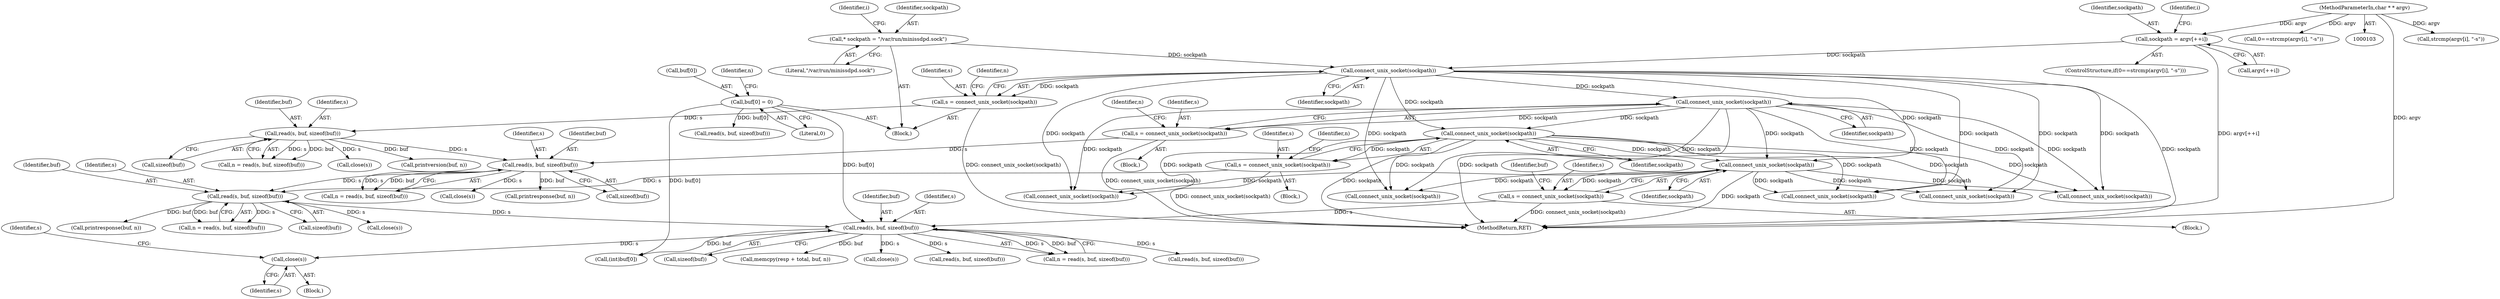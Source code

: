 digraph "0_miniupnp_b238cade9a173c6f751a34acf8ccff838a62aa47_0@API" {
"1000353" [label="(Call,close(s))"];
"1000341" [label="(Call,read(s, buf, sizeof(buf)))"];
"1000304" [label="(Call,read(s, buf, sizeof(buf)))"];
"1000290" [label="(Call,s = connect_unix_socket(sockpath))"];
"1000292" [label="(Call,connect_unix_socket(sockpath))"];
"1000258" [label="(Call,connect_unix_socket(sockpath))"];
"1000222" [label="(Call,connect_unix_socket(sockpath))"];
"1000159" [label="(Call,* sockpath = \"/var/run/minissdpd.sock\")"];
"1000182" [label="(Call,sockpath = argv[++i])"];
"1000105" [label="(MethodParameterIn,char * * argv)"];
"1000270" [label="(Call,read(s, buf, sizeof(buf)))"];
"1000232" [label="(Call,read(s, buf, sizeof(buf)))"];
"1000220" [label="(Call,s = connect_unix_socket(sockpath))"];
"1000256" [label="(Call,s = connect_unix_socket(sockpath))"];
"1000324" [label="(Call,s = connect_unix_socket(sockpath))"];
"1000326" [label="(Call,connect_unix_socket(sockpath))"];
"1000328" [label="(Call,buf[0] = 0)"];
"1000258" [label="(Call,connect_unix_socket(sockpath))"];
"1000161" [label="(Literal,\"/var/run/minissdpd.sock\")"];
"1000288" [label="(Call,close(s))"];
"1000177" [label="(Call,strcmp(argv[i], \"-s\"))"];
"1000330" [label="(Identifier,buf)"];
"1000438" [label="(Call,read(s, buf, sizeof(buf)))"];
"1000254" [label="(Call,close(s))"];
"1000599" [label="(MethodReturn,RET)"];
"1000280" [label="(Call,printresponse(buf, n))"];
"1000321" [label="(Block,)"];
"1000291" [label="(Identifier,s)"];
"1000220" [label="(Call,s = connect_unix_socket(sockpath))"];
"1000329" [label="(Call,buf[0])"];
"1000324" [label="(Call,s = connect_unix_socket(sockpath))"];
"1000184" [label="(Call,argv[++i])"];
"1000343" [label="(Identifier,buf)"];
"1000342" [label="(Identifier,s)"];
"1000295" [label="(Identifier,n)"];
"1000314" [label="(Call,printresponse(buf, n))"];
"1000247" [label="(Call,printversion(buf, n))"];
"1000381" [label="(Call,(int)buf[0])"];
"1000354" [label="(Identifier,s)"];
"1000182" [label="(Call,sockpath = argv[++i])"];
"1000164" [label="(Identifier,i)"];
"1000174" [label="(ControlStructure,if(0==strcmp(argv[i], \"-s\")))"];
"1000159" [label="(Call,* sockpath = \"/var/run/minissdpd.sock\")"];
"1000230" [label="(Call,n = read(s, buf, sizeof(buf)))"];
"1000292" [label="(Call,connect_unix_socket(sockpath))"];
"1000357" [label="(Call,connect_unix_socket(sockpath))"];
"1000508" [label="(Call,connect_unix_socket(sockpath))"];
"1000256" [label="(Call,s = connect_unix_socket(sockpath))"];
"1000105" [label="(MethodParameterIn,char * * argv)"];
"1000251" [label="(Block,)"];
"1000344" [label="(Call,sizeof(buf))"];
"1000418" [label="(Call,memcpy(resp + total, buf, n))"];
"1000272" [label="(Identifier,buf)"];
"1000234" [label="(Identifier,buf)"];
"1000327" [label="(Identifier,sockpath)"];
"1000183" [label="(Identifier,sockpath)"];
"1000369" [label="(Call,read(s, buf, sizeof(buf)))"];
"1000341" [label="(Call,read(s, buf, sizeof(buf)))"];
"1000259" [label="(Identifier,sockpath)"];
"1000328" [label="(Call,buf[0] = 0)"];
"1000302" [label="(Call,n = read(s, buf, sizeof(buf)))"];
"1000466" [label="(Call,close(s))"];
"1000540" [label="(Call,connect_unix_socket(sockpath))"];
"1000233" [label="(Identifier,s)"];
"1000261" [label="(Identifier,n)"];
"1000290" [label="(Call,s = connect_unix_socket(sockpath))"];
"1000356" [label="(Identifier,s)"];
"1000106" [label="(Block,)"];
"1000273" [label="(Call,sizeof(buf))"];
"1000235" [label="(Call,sizeof(buf))"];
"1000306" [label="(Identifier,buf)"];
"1000326" [label="(Call,connect_unix_socket(sockpath))"];
"1000221" [label="(Identifier,s)"];
"1000332" [label="(Literal,0)"];
"1000175" [label="(Call,0==strcmp(argv[i], \"-s\"))"];
"1000271" [label="(Identifier,s)"];
"1000350" [label="(Block,)"];
"1000287" [label="(Block,)"];
"1000293" [label="(Identifier,sockpath)"];
"1000223" [label="(Identifier,sockpath)"];
"1000304" [label="(Call,read(s, buf, sizeof(buf)))"];
"1000268" [label="(Call,n = read(s, buf, sizeof(buf)))"];
"1000232" [label="(Call,read(s, buf, sizeof(buf)))"];
"1000325" [label="(Identifier,s)"];
"1000334" [label="(Identifier,n)"];
"1000225" [label="(Identifier,n)"];
"1000572" [label="(Call,connect_unix_socket(sockpath))"];
"1000305" [label="(Identifier,s)"];
"1000470" [label="(Call,connect_unix_socket(sockpath))"];
"1000172" [label="(Identifier,i)"];
"1000353" [label="(Call,close(s))"];
"1000307" [label="(Call,sizeof(buf))"];
"1000486" [label="(Call,read(s, buf, sizeof(buf)))"];
"1000322" [label="(Call,close(s))"];
"1000222" [label="(Call,connect_unix_socket(sockpath))"];
"1000270" [label="(Call,read(s, buf, sizeof(buf)))"];
"1000339" [label="(Call,n = read(s, buf, sizeof(buf)))"];
"1000160" [label="(Identifier,sockpath)"];
"1000257" [label="(Identifier,s)"];
"1000353" -> "1000350"  [label="AST: "];
"1000353" -> "1000354"  [label="CFG: "];
"1000354" -> "1000353"  [label="AST: "];
"1000356" -> "1000353"  [label="CFG: "];
"1000341" -> "1000353"  [label="DDG: s"];
"1000341" -> "1000339"  [label="AST: "];
"1000341" -> "1000344"  [label="CFG: "];
"1000342" -> "1000341"  [label="AST: "];
"1000343" -> "1000341"  [label="AST: "];
"1000344" -> "1000341"  [label="AST: "];
"1000339" -> "1000341"  [label="CFG: "];
"1000341" -> "1000339"  [label="DDG: s"];
"1000341" -> "1000339"  [label="DDG: buf"];
"1000304" -> "1000341"  [label="DDG: s"];
"1000324" -> "1000341"  [label="DDG: s"];
"1000328" -> "1000341"  [label="DDG: buf[0]"];
"1000341" -> "1000381"  [label="DDG: buf"];
"1000341" -> "1000418"  [label="DDG: buf"];
"1000341" -> "1000438"  [label="DDG: s"];
"1000341" -> "1000466"  [label="DDG: s"];
"1000341" -> "1000486"  [label="DDG: s"];
"1000304" -> "1000302"  [label="AST: "];
"1000304" -> "1000307"  [label="CFG: "];
"1000305" -> "1000304"  [label="AST: "];
"1000306" -> "1000304"  [label="AST: "];
"1000307" -> "1000304"  [label="AST: "];
"1000302" -> "1000304"  [label="CFG: "];
"1000304" -> "1000302"  [label="DDG: s"];
"1000304" -> "1000302"  [label="DDG: buf"];
"1000290" -> "1000304"  [label="DDG: s"];
"1000270" -> "1000304"  [label="DDG: s"];
"1000304" -> "1000314"  [label="DDG: buf"];
"1000304" -> "1000322"  [label="DDG: s"];
"1000290" -> "1000287"  [label="AST: "];
"1000290" -> "1000292"  [label="CFG: "];
"1000291" -> "1000290"  [label="AST: "];
"1000292" -> "1000290"  [label="AST: "];
"1000295" -> "1000290"  [label="CFG: "];
"1000290" -> "1000599"  [label="DDG: connect_unix_socket(sockpath)"];
"1000292" -> "1000290"  [label="DDG: sockpath"];
"1000292" -> "1000293"  [label="CFG: "];
"1000293" -> "1000292"  [label="AST: "];
"1000292" -> "1000599"  [label="DDG: sockpath"];
"1000258" -> "1000292"  [label="DDG: sockpath"];
"1000222" -> "1000292"  [label="DDG: sockpath"];
"1000292" -> "1000326"  [label="DDG: sockpath"];
"1000292" -> "1000357"  [label="DDG: sockpath"];
"1000292" -> "1000470"  [label="DDG: sockpath"];
"1000292" -> "1000508"  [label="DDG: sockpath"];
"1000292" -> "1000540"  [label="DDG: sockpath"];
"1000292" -> "1000572"  [label="DDG: sockpath"];
"1000258" -> "1000256"  [label="AST: "];
"1000258" -> "1000259"  [label="CFG: "];
"1000259" -> "1000258"  [label="AST: "];
"1000256" -> "1000258"  [label="CFG: "];
"1000258" -> "1000599"  [label="DDG: sockpath"];
"1000258" -> "1000256"  [label="DDG: sockpath"];
"1000222" -> "1000258"  [label="DDG: sockpath"];
"1000258" -> "1000326"  [label="DDG: sockpath"];
"1000258" -> "1000357"  [label="DDG: sockpath"];
"1000258" -> "1000470"  [label="DDG: sockpath"];
"1000258" -> "1000508"  [label="DDG: sockpath"];
"1000258" -> "1000540"  [label="DDG: sockpath"];
"1000258" -> "1000572"  [label="DDG: sockpath"];
"1000222" -> "1000220"  [label="AST: "];
"1000222" -> "1000223"  [label="CFG: "];
"1000223" -> "1000222"  [label="AST: "];
"1000220" -> "1000222"  [label="CFG: "];
"1000222" -> "1000599"  [label="DDG: sockpath"];
"1000222" -> "1000220"  [label="DDG: sockpath"];
"1000159" -> "1000222"  [label="DDG: sockpath"];
"1000182" -> "1000222"  [label="DDG: sockpath"];
"1000222" -> "1000326"  [label="DDG: sockpath"];
"1000222" -> "1000357"  [label="DDG: sockpath"];
"1000222" -> "1000470"  [label="DDG: sockpath"];
"1000222" -> "1000508"  [label="DDG: sockpath"];
"1000222" -> "1000540"  [label="DDG: sockpath"];
"1000222" -> "1000572"  [label="DDG: sockpath"];
"1000159" -> "1000106"  [label="AST: "];
"1000159" -> "1000161"  [label="CFG: "];
"1000160" -> "1000159"  [label="AST: "];
"1000161" -> "1000159"  [label="AST: "];
"1000164" -> "1000159"  [label="CFG: "];
"1000182" -> "1000174"  [label="AST: "];
"1000182" -> "1000184"  [label="CFG: "];
"1000183" -> "1000182"  [label="AST: "];
"1000184" -> "1000182"  [label="AST: "];
"1000172" -> "1000182"  [label="CFG: "];
"1000182" -> "1000599"  [label="DDG: argv[++i]"];
"1000105" -> "1000182"  [label="DDG: argv"];
"1000105" -> "1000103"  [label="AST: "];
"1000105" -> "1000599"  [label="DDG: argv"];
"1000105" -> "1000175"  [label="DDG: argv"];
"1000105" -> "1000177"  [label="DDG: argv"];
"1000270" -> "1000268"  [label="AST: "];
"1000270" -> "1000273"  [label="CFG: "];
"1000271" -> "1000270"  [label="AST: "];
"1000272" -> "1000270"  [label="AST: "];
"1000273" -> "1000270"  [label="AST: "];
"1000268" -> "1000270"  [label="CFG: "];
"1000270" -> "1000268"  [label="DDG: s"];
"1000270" -> "1000268"  [label="DDG: buf"];
"1000232" -> "1000270"  [label="DDG: s"];
"1000256" -> "1000270"  [label="DDG: s"];
"1000270" -> "1000280"  [label="DDG: buf"];
"1000270" -> "1000288"  [label="DDG: s"];
"1000232" -> "1000230"  [label="AST: "];
"1000232" -> "1000235"  [label="CFG: "];
"1000233" -> "1000232"  [label="AST: "];
"1000234" -> "1000232"  [label="AST: "];
"1000235" -> "1000232"  [label="AST: "];
"1000230" -> "1000232"  [label="CFG: "];
"1000232" -> "1000230"  [label="DDG: s"];
"1000232" -> "1000230"  [label="DDG: buf"];
"1000220" -> "1000232"  [label="DDG: s"];
"1000232" -> "1000247"  [label="DDG: buf"];
"1000232" -> "1000254"  [label="DDG: s"];
"1000220" -> "1000106"  [label="AST: "];
"1000221" -> "1000220"  [label="AST: "];
"1000225" -> "1000220"  [label="CFG: "];
"1000220" -> "1000599"  [label="DDG: connect_unix_socket(sockpath)"];
"1000256" -> "1000251"  [label="AST: "];
"1000257" -> "1000256"  [label="AST: "];
"1000261" -> "1000256"  [label="CFG: "];
"1000256" -> "1000599"  [label="DDG: connect_unix_socket(sockpath)"];
"1000324" -> "1000321"  [label="AST: "];
"1000324" -> "1000326"  [label="CFG: "];
"1000325" -> "1000324"  [label="AST: "];
"1000326" -> "1000324"  [label="AST: "];
"1000330" -> "1000324"  [label="CFG: "];
"1000324" -> "1000599"  [label="DDG: connect_unix_socket(sockpath)"];
"1000326" -> "1000324"  [label="DDG: sockpath"];
"1000326" -> "1000327"  [label="CFG: "];
"1000327" -> "1000326"  [label="AST: "];
"1000326" -> "1000599"  [label="DDG: sockpath"];
"1000326" -> "1000357"  [label="DDG: sockpath"];
"1000326" -> "1000470"  [label="DDG: sockpath"];
"1000326" -> "1000508"  [label="DDG: sockpath"];
"1000326" -> "1000540"  [label="DDG: sockpath"];
"1000326" -> "1000572"  [label="DDG: sockpath"];
"1000328" -> "1000106"  [label="AST: "];
"1000328" -> "1000332"  [label="CFG: "];
"1000329" -> "1000328"  [label="AST: "];
"1000332" -> "1000328"  [label="AST: "];
"1000334" -> "1000328"  [label="CFG: "];
"1000328" -> "1000369"  [label="DDG: buf[0]"];
"1000328" -> "1000381"  [label="DDG: buf[0]"];
}
